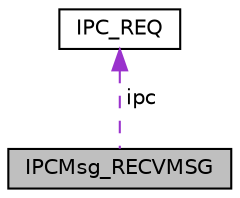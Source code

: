 digraph "IPCMsg_RECVMSG"
{
 // LATEX_PDF_SIZE
  edge [fontname="Helvetica",fontsize="10",labelfontname="Helvetica",labelfontsize="10"];
  node [fontname="Helvetica",fontsize="10",shape=record];
  Node1 [label="IPCMsg_RECVMSG",height=0.2,width=0.4,color="black", fillcolor="grey75", style="filled", fontcolor="black",tooltip=" "];
  Node2 -> Node1 [dir="back",color="darkorchid3",fontsize="10",style="dashed",label=" ipc" ,fontname="Helvetica"];
  Node2 [label="IPC_REQ",height=0.2,width=0.4,color="black", fillcolor="white", style="filled",URL="$group___g_b_s.html#struct_i_p_c___r_e_q",tooltip="Message for MSG_IPC."];
}

